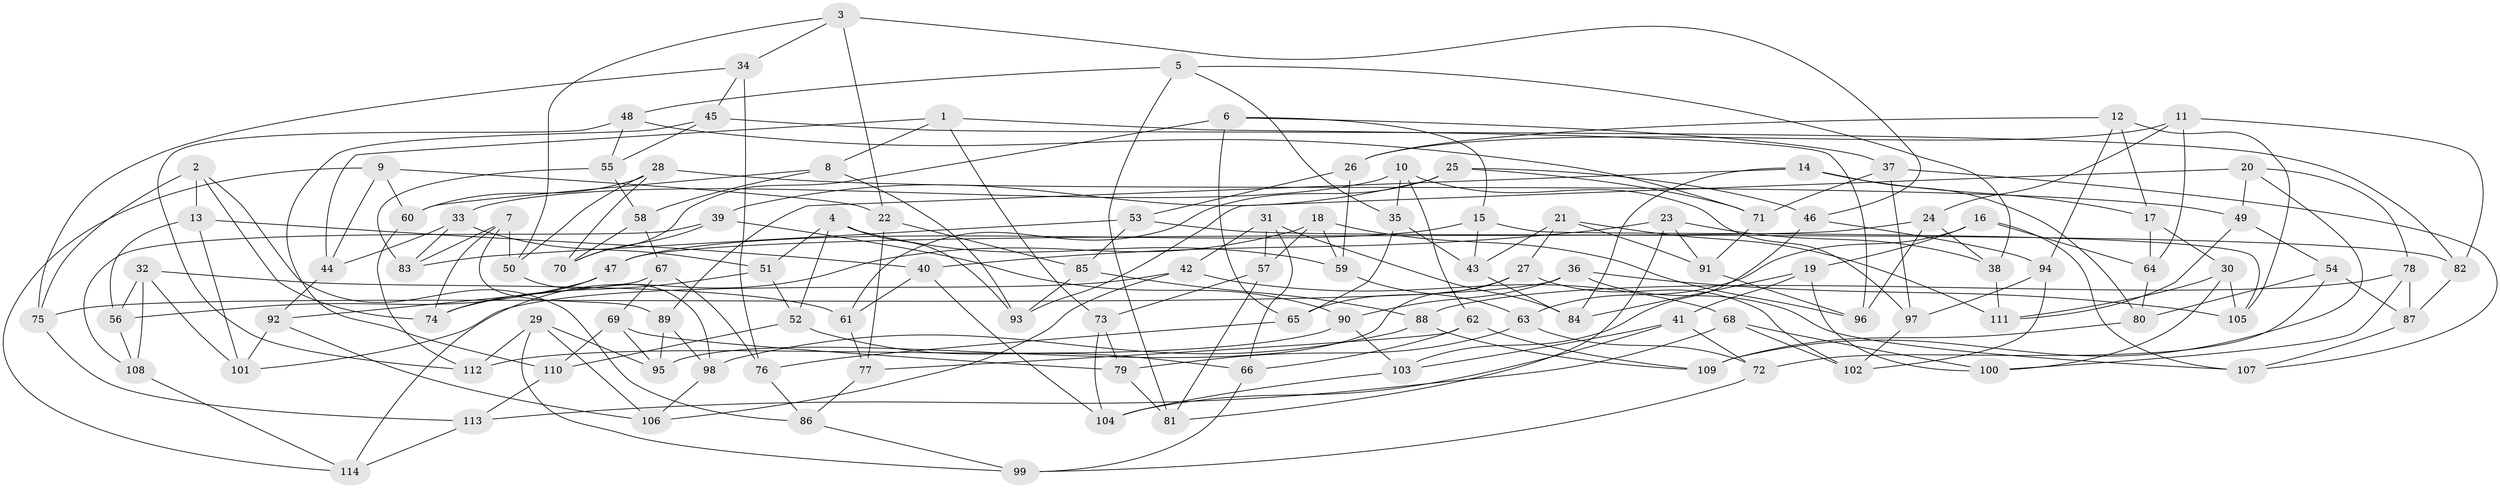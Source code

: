 // Generated by graph-tools (version 1.1) at 2025/38/03/09/25 02:38:18]
// undirected, 114 vertices, 228 edges
graph export_dot {
graph [start="1"]
  node [color=gray90,style=filled];
  1;
  2;
  3;
  4;
  5;
  6;
  7;
  8;
  9;
  10;
  11;
  12;
  13;
  14;
  15;
  16;
  17;
  18;
  19;
  20;
  21;
  22;
  23;
  24;
  25;
  26;
  27;
  28;
  29;
  30;
  31;
  32;
  33;
  34;
  35;
  36;
  37;
  38;
  39;
  40;
  41;
  42;
  43;
  44;
  45;
  46;
  47;
  48;
  49;
  50;
  51;
  52;
  53;
  54;
  55;
  56;
  57;
  58;
  59;
  60;
  61;
  62;
  63;
  64;
  65;
  66;
  67;
  68;
  69;
  70;
  71;
  72;
  73;
  74;
  75;
  76;
  77;
  78;
  79;
  80;
  81;
  82;
  83;
  84;
  85;
  86;
  87;
  88;
  89;
  90;
  91;
  92;
  93;
  94;
  95;
  96;
  97;
  98;
  99;
  100;
  101;
  102;
  103;
  104;
  105;
  106;
  107;
  108;
  109;
  110;
  111;
  112;
  113;
  114;
  1 -- 44;
  1 -- 73;
  1 -- 8;
  1 -- 96;
  2 -- 13;
  2 -- 86;
  2 -- 74;
  2 -- 75;
  3 -- 34;
  3 -- 46;
  3 -- 22;
  3 -- 50;
  4 -- 59;
  4 -- 51;
  4 -- 52;
  4 -- 93;
  5 -- 81;
  5 -- 35;
  5 -- 38;
  5 -- 48;
  6 -- 65;
  6 -- 70;
  6 -- 15;
  6 -- 37;
  7 -- 50;
  7 -- 83;
  7 -- 89;
  7 -- 74;
  8 -- 93;
  8 -- 58;
  8 -- 60;
  9 -- 60;
  9 -- 114;
  9 -- 22;
  9 -- 44;
  10 -- 97;
  10 -- 35;
  10 -- 33;
  10 -- 62;
  11 -- 26;
  11 -- 64;
  11 -- 82;
  11 -- 24;
  12 -- 105;
  12 -- 26;
  12 -- 17;
  12 -- 94;
  13 -- 101;
  13 -- 40;
  13 -- 56;
  14 -- 89;
  14 -- 17;
  14 -- 84;
  14 -- 80;
  15 -- 47;
  15 -- 105;
  15 -- 43;
  16 -- 19;
  16 -- 63;
  16 -- 64;
  16 -- 107;
  17 -- 64;
  17 -- 30;
  18 -- 114;
  18 -- 96;
  18 -- 57;
  18 -- 59;
  19 -- 41;
  19 -- 84;
  19 -- 100;
  20 -- 109;
  20 -- 49;
  20 -- 93;
  20 -- 78;
  21 -- 91;
  21 -- 27;
  21 -- 111;
  21 -- 43;
  22 -- 77;
  22 -- 85;
  23 -- 38;
  23 -- 40;
  23 -- 91;
  23 -- 81;
  24 -- 47;
  24 -- 38;
  24 -- 96;
  25 -- 61;
  25 -- 46;
  25 -- 71;
  25 -- 39;
  26 -- 59;
  26 -- 53;
  27 -- 95;
  27 -- 102;
  27 -- 65;
  28 -- 50;
  28 -- 70;
  28 -- 60;
  28 -- 49;
  29 -- 95;
  29 -- 99;
  29 -- 106;
  29 -- 112;
  30 -- 111;
  30 -- 100;
  30 -- 105;
  31 -- 84;
  31 -- 66;
  31 -- 42;
  31 -- 57;
  32 -- 61;
  32 -- 108;
  32 -- 101;
  32 -- 56;
  33 -- 51;
  33 -- 44;
  33 -- 83;
  34 -- 45;
  34 -- 75;
  34 -- 76;
  35 -- 43;
  35 -- 65;
  36 -- 105;
  36 -- 107;
  36 -- 75;
  36 -- 90;
  37 -- 97;
  37 -- 107;
  37 -- 71;
  38 -- 111;
  39 -- 108;
  39 -- 70;
  39 -- 90;
  40 -- 61;
  40 -- 104;
  41 -- 72;
  41 -- 104;
  41 -- 103;
  42 -- 106;
  42 -- 101;
  42 -- 68;
  43 -- 84;
  44 -- 92;
  45 -- 55;
  45 -- 82;
  45 -- 110;
  46 -- 94;
  46 -- 103;
  47 -- 74;
  47 -- 56;
  48 -- 55;
  48 -- 71;
  48 -- 112;
  49 -- 54;
  49 -- 111;
  50 -- 98;
  51 -- 74;
  51 -- 52;
  52 -- 110;
  52 -- 66;
  53 -- 85;
  53 -- 82;
  53 -- 83;
  54 -- 87;
  54 -- 80;
  54 -- 72;
  55 -- 58;
  55 -- 83;
  56 -- 108;
  57 -- 73;
  57 -- 81;
  58 -- 70;
  58 -- 67;
  59 -- 63;
  60 -- 112;
  61 -- 77;
  62 -- 109;
  62 -- 66;
  62 -- 77;
  63 -- 79;
  63 -- 72;
  64 -- 80;
  65 -- 76;
  66 -- 99;
  67 -- 69;
  67 -- 92;
  67 -- 76;
  68 -- 113;
  68 -- 100;
  68 -- 102;
  69 -- 95;
  69 -- 110;
  69 -- 79;
  71 -- 91;
  72 -- 99;
  73 -- 79;
  73 -- 104;
  75 -- 113;
  76 -- 86;
  77 -- 86;
  78 -- 87;
  78 -- 88;
  78 -- 100;
  79 -- 81;
  80 -- 109;
  82 -- 87;
  85 -- 88;
  85 -- 93;
  86 -- 99;
  87 -- 107;
  88 -- 109;
  88 -- 98;
  89 -- 98;
  89 -- 95;
  90 -- 103;
  90 -- 112;
  91 -- 96;
  92 -- 106;
  92 -- 101;
  94 -- 102;
  94 -- 97;
  97 -- 102;
  98 -- 106;
  103 -- 104;
  108 -- 114;
  110 -- 113;
  113 -- 114;
}
